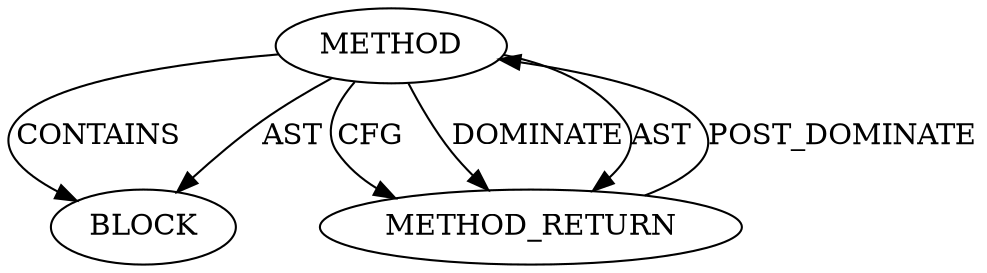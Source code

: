 digraph {
  12747 [label=METHOD AST_PARENT_TYPE="NAMESPACE_BLOCK" AST_PARENT_FULL_NAME="<global>" ORDER=0 CODE="<empty>" FULL_NAME="messenger_v2.c:46:46:FRAME_TAG_MESSAGE:0" LINE_NUMBER=46 IS_EXTERNAL=true LINE_NUMBER_END=46 FILENAME="messenger_v2.c" SIGNATURE="" NAME="FRAME_TAG_MESSAGE"]
  12748 [label=BLOCK ORDER=1 ARGUMENT_INDEX=1 CODE="<empty>" TYPE_FULL_NAME="ANY"]
  12749 [label=METHOD_RETURN ORDER=2 CODE="RET" TYPE_FULL_NAME="ANY" EVALUATION_STRATEGY="BY_VALUE"]
  12747 -> 12749 [label=CFG ]
  12747 -> 12748 [label=CONTAINS ]
  12747 -> 12749 [label=DOMINATE ]
  12747 -> 12749 [label=AST ]
  12749 -> 12747 [label=POST_DOMINATE ]
  12747 -> 12748 [label=AST ]
}
